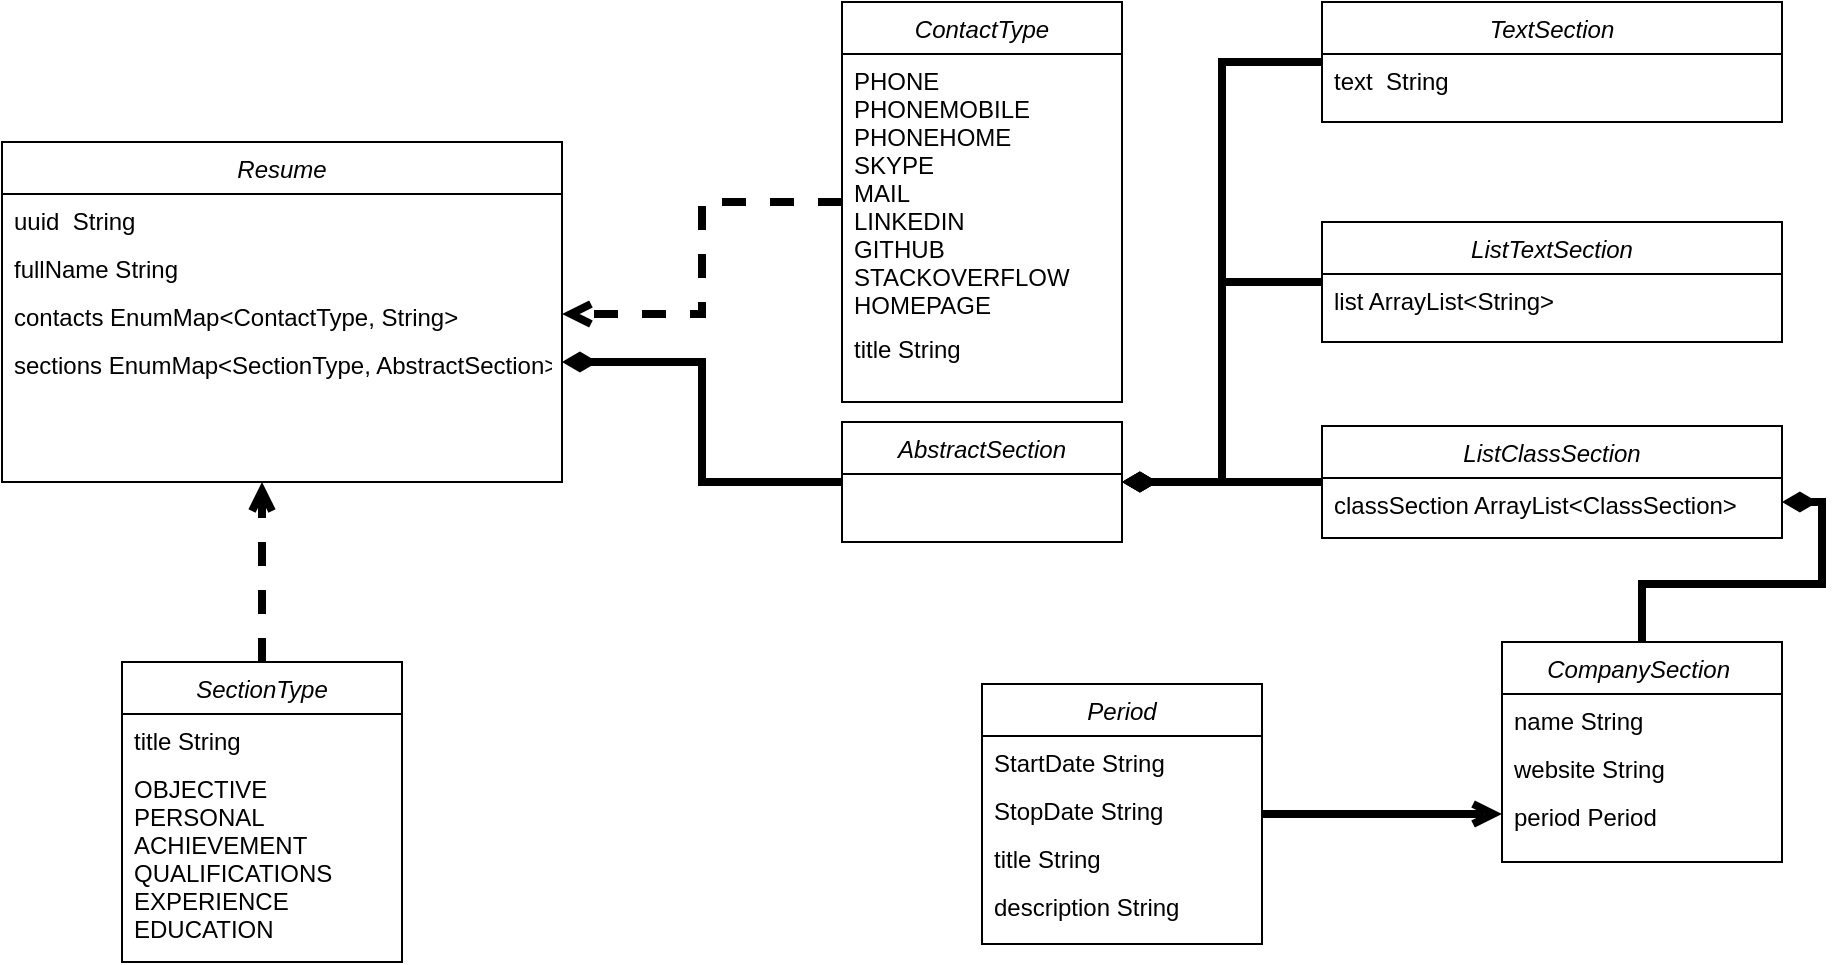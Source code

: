<mxfile version="20.7.4" type="github">
  <diagram id="C5RBs43oDa-KdzZeNtuy" name="Page-1">
    <mxGraphModel dx="1327" dy="851" grid="1" gridSize="10" guides="1" tooltips="1" connect="1" arrows="1" fold="1" page="1" pageScale="1" pageWidth="1169" pageHeight="827" math="0" shadow="0">
      <root>
        <mxCell id="WIyWlLk6GJQsqaUBKTNV-0" />
        <mxCell id="WIyWlLk6GJQsqaUBKTNV-1" parent="WIyWlLk6GJQsqaUBKTNV-0" />
        <mxCell id="zkfFHV4jXpPFQw0GAbJ--0" value="Resume" style="swimlane;fontStyle=2;align=center;verticalAlign=top;childLayout=stackLayout;horizontal=1;startSize=26;horizontalStack=0;resizeParent=1;resizeLast=0;collapsible=1;marginBottom=0;rounded=0;shadow=0;strokeWidth=1;" parent="WIyWlLk6GJQsqaUBKTNV-1" vertex="1">
          <mxGeometry x="220" y="140" width="280" height="170" as="geometry">
            <mxRectangle x="230" y="140" width="160" height="26" as="alternateBounds" />
          </mxGeometry>
        </mxCell>
        <mxCell id="zkfFHV4jXpPFQw0GAbJ--1" value="uuid  String" style="text;align=left;verticalAlign=top;spacingLeft=4;spacingRight=4;overflow=hidden;rotatable=0;points=[[0,0.5],[1,0.5]];portConstraint=eastwest;" parent="zkfFHV4jXpPFQw0GAbJ--0" vertex="1">
          <mxGeometry y="26" width="280" height="24" as="geometry" />
        </mxCell>
        <mxCell id="_-20_iS_-SSgSIc9apqz-20" value="fullName String" style="text;align=left;verticalAlign=top;spacingLeft=4;spacingRight=4;overflow=hidden;rotatable=0;points=[[0,0.5],[1,0.5]];portConstraint=eastwest;" parent="zkfFHV4jXpPFQw0GAbJ--0" vertex="1">
          <mxGeometry y="50" width="280" height="24" as="geometry" />
        </mxCell>
        <mxCell id="_-20_iS_-SSgSIc9apqz-22" value="contacts EnumMap&lt;ContactType, String&gt;" style="text;align=left;verticalAlign=top;spacingLeft=4;spacingRight=4;overflow=hidden;rotatable=0;points=[[0,0.5],[1,0.5]];portConstraint=eastwest;" parent="zkfFHV4jXpPFQw0GAbJ--0" vertex="1">
          <mxGeometry y="74" width="280" height="24" as="geometry" />
        </mxCell>
        <mxCell id="_-20_iS_-SSgSIc9apqz-21" value="sections EnumMap&lt;SectionType, AbstractSection&gt;" style="text;align=left;verticalAlign=top;spacingLeft=4;spacingRight=4;overflow=hidden;rotatable=0;points=[[0,0.5],[1,0.5]];portConstraint=eastwest;" parent="zkfFHV4jXpPFQw0GAbJ--0" vertex="1">
          <mxGeometry y="98" width="280" height="24" as="geometry" />
        </mxCell>
        <mxCell id="ns2bmHI0bYIEnS-XdNnK-6" style="edgeStyle=orthogonalEdgeStyle;rounded=0;orthogonalLoop=1;jettySize=auto;html=1;strokeWidth=4;endArrow=open;endFill=0;dashed=1;" parent="WIyWlLk6GJQsqaUBKTNV-1" source="_-20_iS_-SSgSIc9apqz-23" edge="1">
          <mxGeometry relative="1" as="geometry">
            <mxPoint x="350" y="310" as="targetPoint" />
          </mxGeometry>
        </mxCell>
        <mxCell id="_-20_iS_-SSgSIc9apqz-23" value="SectionType" style="swimlane;fontStyle=2;align=center;verticalAlign=top;childLayout=stackLayout;horizontal=1;startSize=26;horizontalStack=0;resizeParent=1;resizeLast=0;collapsible=1;marginBottom=0;rounded=0;shadow=0;strokeWidth=1;" parent="WIyWlLk6GJQsqaUBKTNV-1" vertex="1">
          <mxGeometry x="280" y="400" width="140" height="150" as="geometry">
            <mxRectangle x="230" y="140" width="160" height="26" as="alternateBounds" />
          </mxGeometry>
        </mxCell>
        <mxCell id="_-20_iS_-SSgSIc9apqz-25" value="title String" style="text;align=left;verticalAlign=top;spacingLeft=4;spacingRight=4;overflow=hidden;rotatable=0;points=[[0,0.5],[1,0.5]];portConstraint=eastwest;" parent="_-20_iS_-SSgSIc9apqz-23" vertex="1">
          <mxGeometry y="26" width="140" height="24" as="geometry" />
        </mxCell>
        <mxCell id="_-20_iS_-SSgSIc9apqz-27" value="OBJECTIVE&#xa;PERSONAL&#xa;ACHIEVEMENT&#xa;QUALIFICATIONS&#xa;EXPERIENCE&#xa;EDUCATION" style="text;align=left;verticalAlign=top;spacingLeft=4;spacingRight=4;overflow=hidden;rotatable=0;points=[[0,0.5],[1,0.5]];portConstraint=eastwest;" parent="_-20_iS_-SSgSIc9apqz-23" vertex="1">
          <mxGeometry y="50" width="140" height="90" as="geometry" />
        </mxCell>
        <mxCell id="_-20_iS_-SSgSIc9apqz-35" value="" style="edgeStyle=orthogonalEdgeStyle;rounded=0;orthogonalLoop=1;jettySize=auto;html=1;entryX=1;entryY=0.5;entryDx=0;entryDy=0;endArrow=open;endFill=0;strokeWidth=4;dashed=1;" parent="WIyWlLk6GJQsqaUBKTNV-1" source="_-20_iS_-SSgSIc9apqz-29" target="_-20_iS_-SSgSIc9apqz-22" edge="1">
          <mxGeometry relative="1" as="geometry">
            <mxPoint x="530" y="170" as="targetPoint" />
          </mxGeometry>
        </mxCell>
        <mxCell id="_-20_iS_-SSgSIc9apqz-29" value="ContactType" style="swimlane;fontStyle=2;align=center;verticalAlign=top;childLayout=stackLayout;horizontal=1;startSize=26;horizontalStack=0;resizeParent=1;resizeLast=0;collapsible=1;marginBottom=0;rounded=0;shadow=0;strokeWidth=1;" parent="WIyWlLk6GJQsqaUBKTNV-1" vertex="1">
          <mxGeometry x="640" y="70" width="140" height="200" as="geometry">
            <mxRectangle x="400" y="10" width="160" height="26" as="alternateBounds" />
          </mxGeometry>
        </mxCell>
        <mxCell id="_-20_iS_-SSgSIc9apqz-30" value="PHONE&#xa;PHONEMOBILE&#xa;PHONEHOME&#xa;SKYPE&#xa;MAIL&#xa;LINKEDIN&#xa;GITHUB&#xa;STACKOVERFLOW&#xa;HOMEPAGE" style="text;align=left;verticalAlign=top;spacingLeft=4;spacingRight=4;overflow=hidden;rotatable=0;points=[[0,0.5],[1,0.5]];portConstraint=eastwest;" parent="_-20_iS_-SSgSIc9apqz-29" vertex="1">
          <mxGeometry y="26" width="140" height="134" as="geometry" />
        </mxCell>
        <mxCell id="_-20_iS_-SSgSIc9apqz-31" value="title String" style="text;align=left;verticalAlign=top;spacingLeft=4;spacingRight=4;overflow=hidden;rotatable=0;points=[[0,0.5],[1,0.5]];portConstraint=eastwest;" parent="_-20_iS_-SSgSIc9apqz-29" vertex="1">
          <mxGeometry y="160" width="140" height="24" as="geometry" />
        </mxCell>
        <mxCell id="ns2bmHI0bYIEnS-XdNnK-21" style="edgeStyle=orthogonalEdgeStyle;rounded=0;orthogonalLoop=1;jettySize=auto;html=1;strokeWidth=4;endArrow=diamondThin;endFill=1;" parent="WIyWlLk6GJQsqaUBKTNV-1" source="_-20_iS_-SSgSIc9apqz-50" target="ns2bmHI0bYIEnS-XdNnK-1" edge="1">
          <mxGeometry relative="1" as="geometry">
            <Array as="points">
              <mxPoint x="830" y="100" />
              <mxPoint x="830" y="310" />
            </Array>
          </mxGeometry>
        </mxCell>
        <mxCell id="_-20_iS_-SSgSIc9apqz-50" value="TextSection" style="swimlane;fontStyle=2;align=center;verticalAlign=top;childLayout=stackLayout;horizontal=1;startSize=26;horizontalStack=0;resizeParent=1;resizeLast=0;collapsible=1;marginBottom=0;rounded=0;shadow=0;strokeWidth=1;" parent="WIyWlLk6GJQsqaUBKTNV-1" vertex="1">
          <mxGeometry x="880" y="70" width="230" height="60" as="geometry">
            <mxRectangle x="230" y="140" width="160" height="26" as="alternateBounds" />
          </mxGeometry>
        </mxCell>
        <mxCell id="_-20_iS_-SSgSIc9apqz-51" value="text  String" style="text;align=left;verticalAlign=top;spacingLeft=4;spacingRight=4;overflow=hidden;rotatable=0;points=[[0,0.5],[1,0.5]];portConstraint=eastwest;" parent="_-20_iS_-SSgSIc9apqz-50" vertex="1">
          <mxGeometry y="26" width="230" height="24" as="geometry" />
        </mxCell>
        <mxCell id="ns2bmHI0bYIEnS-XdNnK-15" style="edgeStyle=orthogonalEdgeStyle;rounded=0;orthogonalLoop=1;jettySize=auto;html=1;entryX=1;entryY=0.5;entryDx=0;entryDy=0;strokeWidth=4;endArrow=diamondThin;endFill=1;" parent="WIyWlLk6GJQsqaUBKTNV-1" source="_-20_iS_-SSgSIc9apqz-55" target="ns2bmHI0bYIEnS-XdNnK-14" edge="1">
          <mxGeometry relative="1" as="geometry" />
        </mxCell>
        <mxCell id="_-20_iS_-SSgSIc9apqz-55" value="CompanySection " style="swimlane;fontStyle=2;align=center;verticalAlign=top;childLayout=stackLayout;horizontal=1;startSize=26;horizontalStack=0;resizeParent=1;resizeLast=0;collapsible=1;marginBottom=0;rounded=0;shadow=0;strokeWidth=1;" parent="WIyWlLk6GJQsqaUBKTNV-1" vertex="1">
          <mxGeometry x="970" y="390" width="140" height="110" as="geometry">
            <mxRectangle x="230" y="140" width="160" height="26" as="alternateBounds" />
          </mxGeometry>
        </mxCell>
        <mxCell id="_-20_iS_-SSgSIc9apqz-56" value="name String" style="text;align=left;verticalAlign=top;spacingLeft=4;spacingRight=4;overflow=hidden;rotatable=0;points=[[0,0.5],[1,0.5]];portConstraint=eastwest;" parent="_-20_iS_-SSgSIc9apqz-55" vertex="1">
          <mxGeometry y="26" width="140" height="24" as="geometry" />
        </mxCell>
        <mxCell id="_-20_iS_-SSgSIc9apqz-60" value="website String" style="text;align=left;verticalAlign=top;spacingLeft=4;spacingRight=4;overflow=hidden;rotatable=0;points=[[0,0.5],[1,0.5]];portConstraint=eastwest;" parent="_-20_iS_-SSgSIc9apqz-55" vertex="1">
          <mxGeometry y="50" width="140" height="24" as="geometry" />
        </mxCell>
        <mxCell id="_-20_iS_-SSgSIc9apqz-68" value="period Period" style="text;align=left;verticalAlign=top;spacingLeft=4;spacingRight=4;overflow=hidden;rotatable=0;points=[[0,0.5],[1,0.5]];portConstraint=eastwest;" parent="_-20_iS_-SSgSIc9apqz-55" vertex="1">
          <mxGeometry y="74" width="140" height="24" as="geometry" />
        </mxCell>
        <mxCell id="ns2bmHI0bYIEnS-XdNnK-4" style="edgeStyle=orthogonalEdgeStyle;rounded=0;orthogonalLoop=1;jettySize=auto;html=1;entryX=1;entryY=0.5;entryDx=0;entryDy=0;exitX=0;exitY=0.5;exitDx=0;exitDy=0;endArrow=diamondThin;endFill=1;strokeWidth=4;" parent="WIyWlLk6GJQsqaUBKTNV-1" source="ns2bmHI0bYIEnS-XdNnK-1" target="_-20_iS_-SSgSIc9apqz-21" edge="1">
          <mxGeometry relative="1" as="geometry" />
        </mxCell>
        <mxCell id="ns2bmHI0bYIEnS-XdNnK-1" value="AbstractSection" style="swimlane;fontStyle=2;align=center;verticalAlign=top;childLayout=stackLayout;horizontal=1;startSize=26;horizontalStack=0;resizeParent=1;resizeLast=0;collapsible=1;marginBottom=0;rounded=0;shadow=0;strokeWidth=1;" parent="WIyWlLk6GJQsqaUBKTNV-1" vertex="1">
          <mxGeometry x="640" y="280" width="140" height="60" as="geometry">
            <mxRectangle x="230" y="140" width="160" height="26" as="alternateBounds" />
          </mxGeometry>
        </mxCell>
        <mxCell id="ns2bmHI0bYIEnS-XdNnK-23" style="edgeStyle=orthogonalEdgeStyle;rounded=0;orthogonalLoop=1;jettySize=auto;html=1;strokeWidth=4;endArrow=diamondThin;endFill=1;" parent="WIyWlLk6GJQsqaUBKTNV-1" source="ns2bmHI0bYIEnS-XdNnK-7" target="ns2bmHI0bYIEnS-XdNnK-1" edge="1">
          <mxGeometry relative="1" as="geometry">
            <Array as="points">
              <mxPoint x="830" y="210" />
              <mxPoint x="830" y="310" />
            </Array>
          </mxGeometry>
        </mxCell>
        <mxCell id="ns2bmHI0bYIEnS-XdNnK-7" value="ListTextSection" style="swimlane;fontStyle=2;align=center;verticalAlign=top;childLayout=stackLayout;horizontal=1;startSize=26;horizontalStack=0;resizeParent=1;resizeLast=0;collapsible=1;marginBottom=0;rounded=0;shadow=0;strokeWidth=1;" parent="WIyWlLk6GJQsqaUBKTNV-1" vertex="1">
          <mxGeometry x="880" y="180" width="230" height="60" as="geometry">
            <mxRectangle x="230" y="140" width="160" height="26" as="alternateBounds" />
          </mxGeometry>
        </mxCell>
        <mxCell id="ns2bmHI0bYIEnS-XdNnK-9" value="list ArrayList&lt;String&gt;&#xa;" style="text;align=left;verticalAlign=top;spacingLeft=4;spacingRight=4;overflow=hidden;rotatable=0;points=[[0,0.5],[1,0.5]];portConstraint=eastwest;" parent="ns2bmHI0bYIEnS-XdNnK-7" vertex="1">
          <mxGeometry y="26" width="230" height="20" as="geometry" />
        </mxCell>
        <mxCell id="ns2bmHI0bYIEnS-XdNnK-22" style="edgeStyle=orthogonalEdgeStyle;rounded=0;orthogonalLoop=1;jettySize=auto;html=1;entryX=1;entryY=0.5;entryDx=0;entryDy=0;strokeWidth=4;endArrow=diamondThin;endFill=1;" parent="WIyWlLk6GJQsqaUBKTNV-1" source="ns2bmHI0bYIEnS-XdNnK-11" target="ns2bmHI0bYIEnS-XdNnK-1" edge="1">
          <mxGeometry relative="1" as="geometry" />
        </mxCell>
        <mxCell id="ns2bmHI0bYIEnS-XdNnK-11" value="ListClassSection" style="swimlane;fontStyle=2;align=center;verticalAlign=top;childLayout=stackLayout;horizontal=1;startSize=26;horizontalStack=0;resizeParent=1;resizeLast=0;collapsible=1;marginBottom=0;rounded=0;shadow=0;strokeWidth=1;" parent="WIyWlLk6GJQsqaUBKTNV-1" vertex="1">
          <mxGeometry x="880" y="282" width="230" height="56" as="geometry">
            <mxRectangle x="230" y="140" width="160" height="26" as="alternateBounds" />
          </mxGeometry>
        </mxCell>
        <mxCell id="ns2bmHI0bYIEnS-XdNnK-14" value="classSection ArrayList&lt;ClassSection&gt;" style="text;align=left;verticalAlign=top;spacingLeft=4;spacingRight=4;overflow=hidden;rotatable=0;points=[[0,0.5],[1,0.5]];portConstraint=eastwest;" parent="ns2bmHI0bYIEnS-XdNnK-11" vertex="1">
          <mxGeometry y="26" width="230" height="24" as="geometry" />
        </mxCell>
        <mxCell id="YfniyEUPiCnq5dfCtj1g-10" style="edgeStyle=orthogonalEdgeStyle;rounded=0;orthogonalLoop=1;jettySize=auto;html=1;strokeWidth=4;endArrow=open;endFill=0;" edge="1" parent="WIyWlLk6GJQsqaUBKTNV-1" source="YfniyEUPiCnq5dfCtj1g-0" target="_-20_iS_-SSgSIc9apqz-68">
          <mxGeometry relative="1" as="geometry" />
        </mxCell>
        <mxCell id="YfniyEUPiCnq5dfCtj1g-0" value="Period" style="swimlane;fontStyle=2;align=center;verticalAlign=top;childLayout=stackLayout;horizontal=1;startSize=26;horizontalStack=0;resizeParent=1;resizeLast=0;collapsible=1;marginBottom=0;rounded=0;shadow=0;strokeWidth=1;" vertex="1" parent="WIyWlLk6GJQsqaUBKTNV-1">
          <mxGeometry x="710" y="411" width="140" height="130" as="geometry">
            <mxRectangle x="230" y="140" width="160" height="26" as="alternateBounds" />
          </mxGeometry>
        </mxCell>
        <mxCell id="YfniyEUPiCnq5dfCtj1g-3" value="StartDate String" style="text;align=left;verticalAlign=top;spacingLeft=4;spacingRight=4;overflow=hidden;rotatable=0;points=[[0,0.5],[1,0.5]];portConstraint=eastwest;" vertex="1" parent="YfniyEUPiCnq5dfCtj1g-0">
          <mxGeometry y="26" width="140" height="24" as="geometry" />
        </mxCell>
        <mxCell id="YfniyEUPiCnq5dfCtj1g-4" value="StopDate String" style="text;align=left;verticalAlign=top;spacingLeft=4;spacingRight=4;overflow=hidden;rotatable=0;points=[[0,0.5],[1,0.5]];portConstraint=eastwest;" vertex="1" parent="YfniyEUPiCnq5dfCtj1g-0">
          <mxGeometry y="50" width="140" height="24" as="geometry" />
        </mxCell>
        <mxCell id="YfniyEUPiCnq5dfCtj1g-5" value="title String" style="text;align=left;verticalAlign=top;spacingLeft=4;spacingRight=4;overflow=hidden;rotatable=0;points=[[0,0.5],[1,0.5]];portConstraint=eastwest;" vertex="1" parent="YfniyEUPiCnq5dfCtj1g-0">
          <mxGeometry y="74" width="140" height="24" as="geometry" />
        </mxCell>
        <mxCell id="YfniyEUPiCnq5dfCtj1g-6" value="description String" style="text;align=left;verticalAlign=top;spacingLeft=4;spacingRight=4;overflow=hidden;rotatable=0;points=[[0,0.5],[1,0.5]];portConstraint=eastwest;" vertex="1" parent="YfniyEUPiCnq5dfCtj1g-0">
          <mxGeometry y="98" width="140" height="24" as="geometry" />
        </mxCell>
      </root>
    </mxGraphModel>
  </diagram>
</mxfile>
